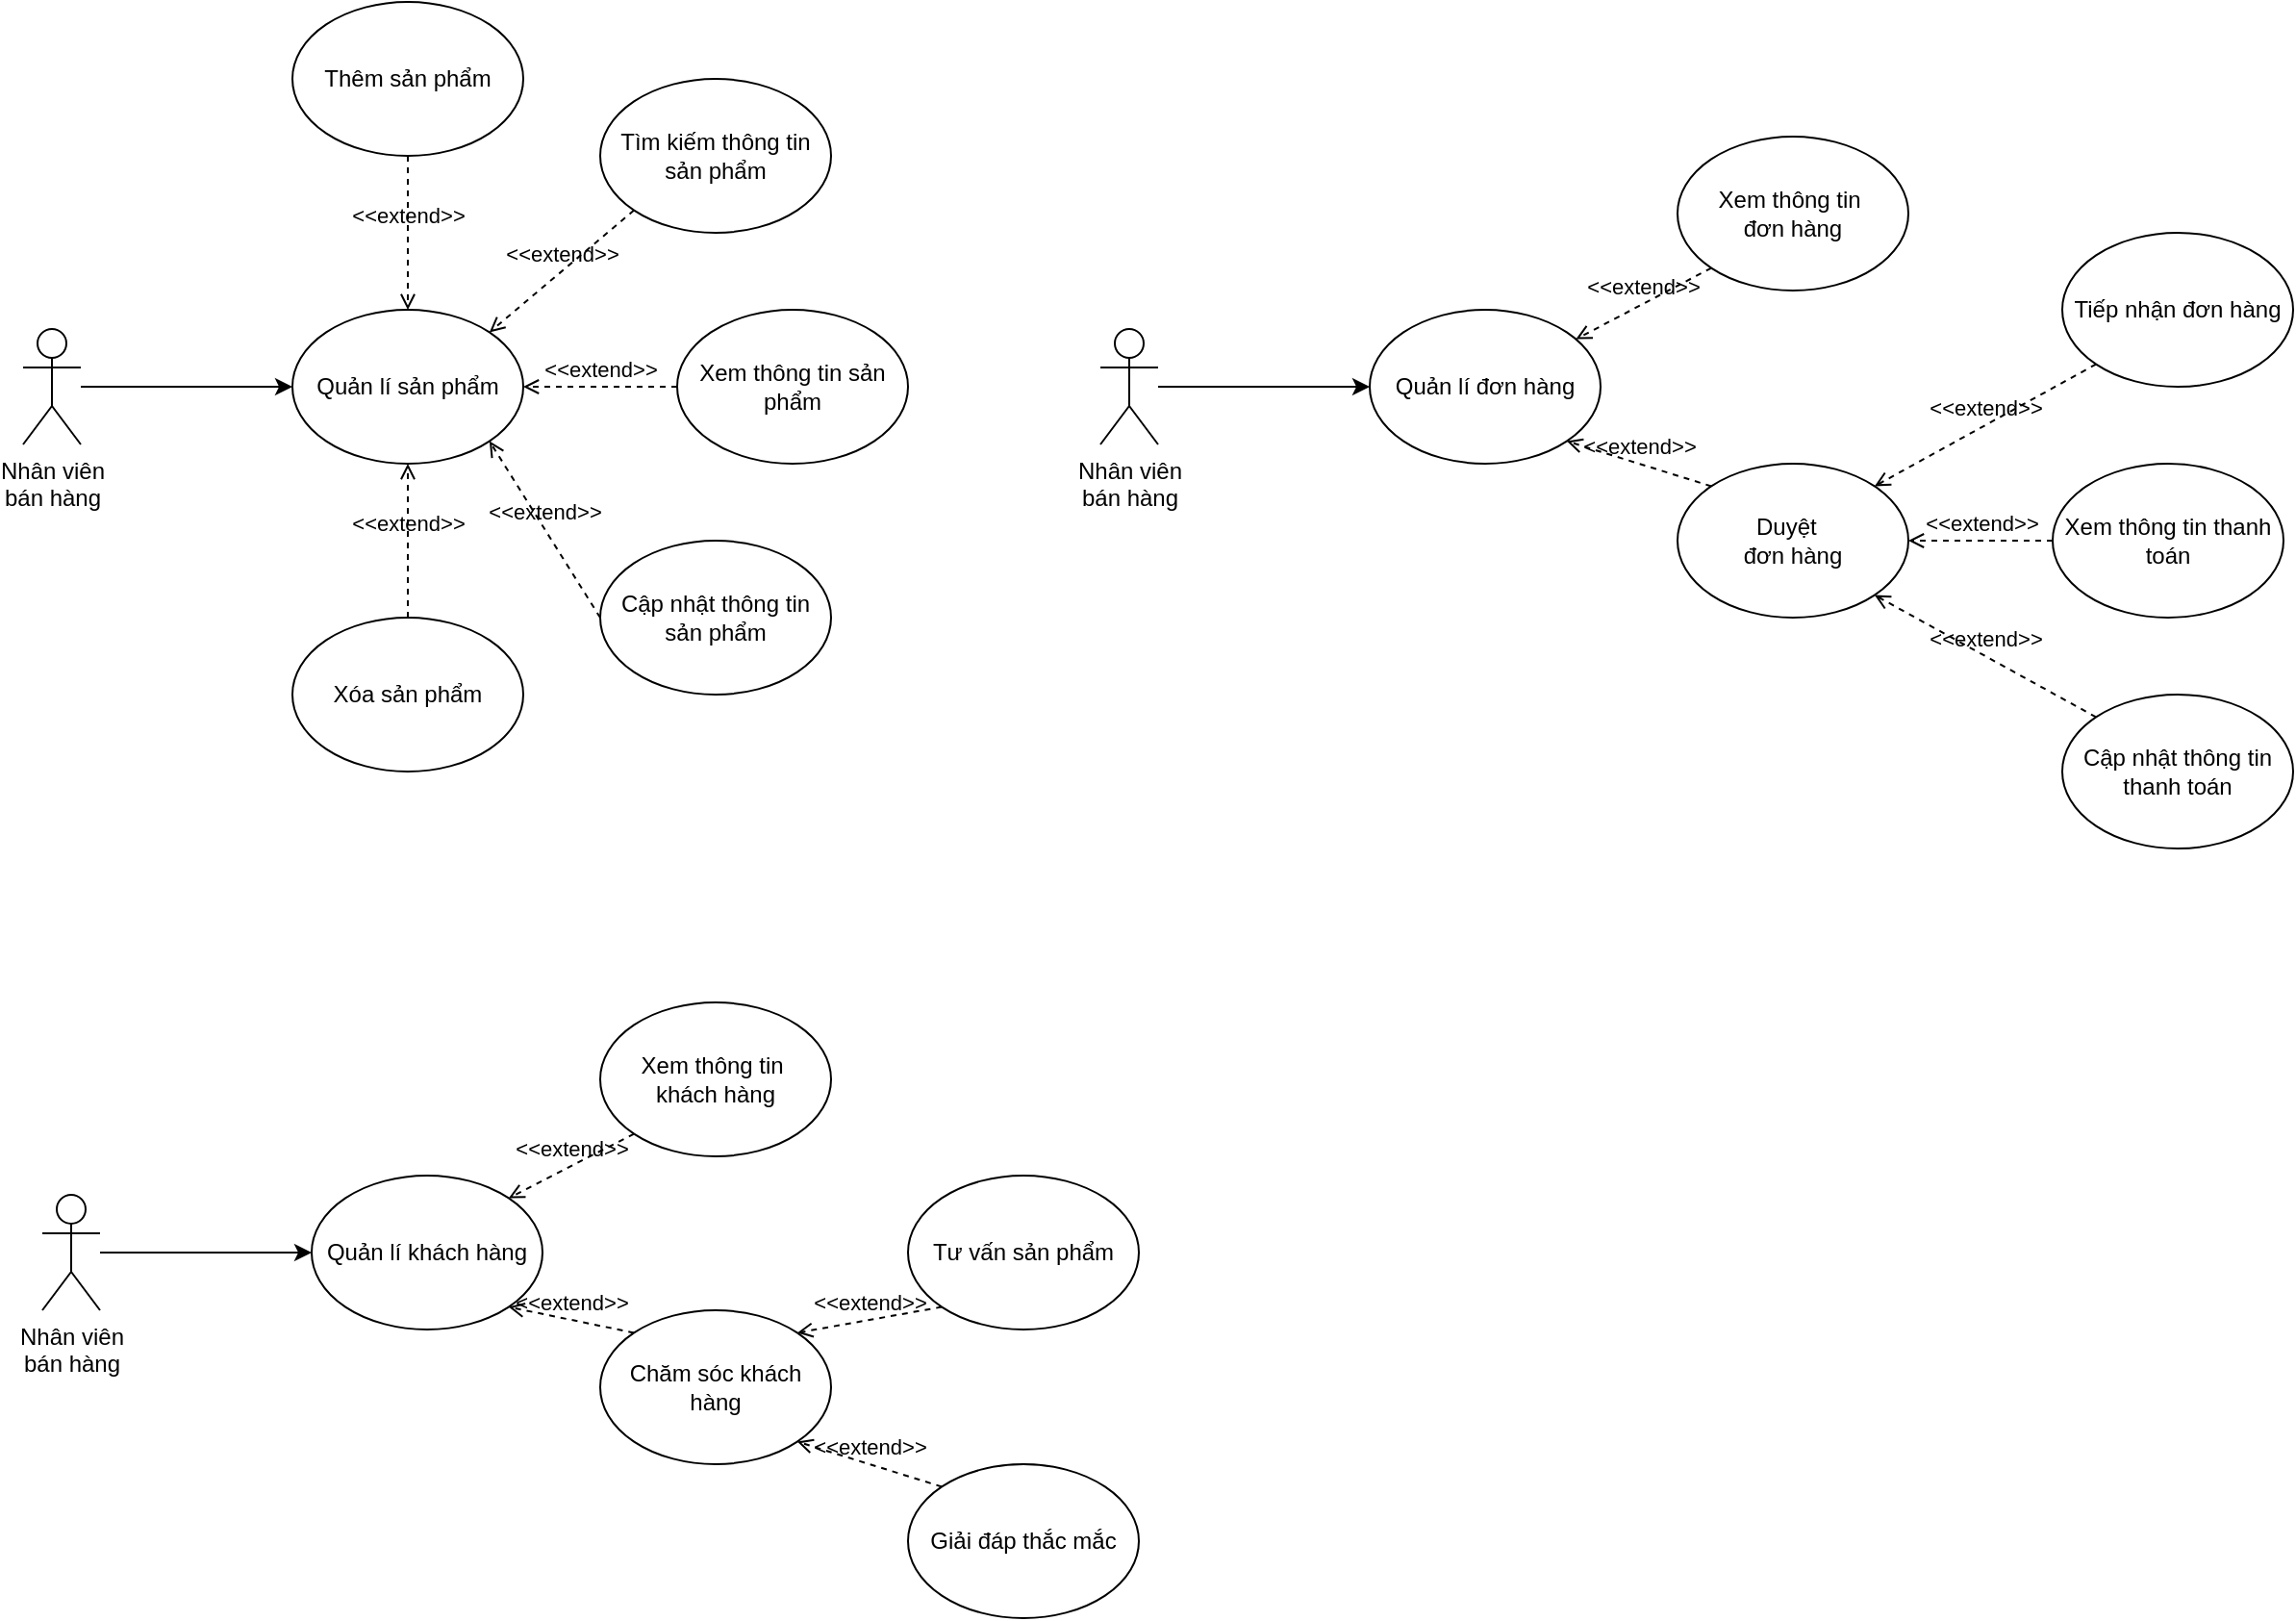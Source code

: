 <mxfile version="25.0.3">
  <diagram name="Page-1" id="YWrMl2HOsH3CLGb1ybmI">
    <mxGraphModel dx="1185" dy="1285" grid="1" gridSize="10" guides="1" tooltips="1" connect="1" arrows="1" fold="1" page="1" pageScale="1" pageWidth="850" pageHeight="1100" math="0" shadow="0">
      <root>
        <mxCell id="0" />
        <mxCell id="1" parent="0" />
        <mxCell id="ybxK3nhDi52jIhjer_VF-2" value="Quản lí sản phẩm" style="ellipse;whiteSpace=wrap;html=1;" vertex="1" parent="1">
          <mxGeometry x="240" y="360" width="120" height="80" as="geometry" />
        </mxCell>
        <mxCell id="ybxK3nhDi52jIhjer_VF-7" style="edgeStyle=orthogonalEdgeStyle;rounded=0;orthogonalLoop=1;jettySize=auto;html=1;entryX=0;entryY=0.5;entryDx=0;entryDy=0;" edge="1" parent="1" source="ybxK3nhDi52jIhjer_VF-4" target="ybxK3nhDi52jIhjer_VF-2">
          <mxGeometry relative="1" as="geometry" />
        </mxCell>
        <mxCell id="ybxK3nhDi52jIhjer_VF-4" value="Nhân viên&lt;div&gt;bán hàng&lt;/div&gt;" style="shape=umlActor;verticalLabelPosition=bottom;verticalAlign=top;html=1;outlineConnect=0;" vertex="1" parent="1">
          <mxGeometry x="100" y="370" width="30" height="60" as="geometry" />
        </mxCell>
        <mxCell id="ybxK3nhDi52jIhjer_VF-8" value="Thêm sản phẩm" style="ellipse;whiteSpace=wrap;html=1;" vertex="1" parent="1">
          <mxGeometry x="240" y="200" width="120" height="80" as="geometry" />
        </mxCell>
        <mxCell id="ybxK3nhDi52jIhjer_VF-9" value="Tìm kiếm thông tin sản phẩm" style="ellipse;whiteSpace=wrap;html=1;" vertex="1" parent="1">
          <mxGeometry x="400" y="240" width="120" height="80" as="geometry" />
        </mxCell>
        <mxCell id="ybxK3nhDi52jIhjer_VF-10" value="Cập nhật thông tin sản phẩm" style="ellipse;whiteSpace=wrap;html=1;" vertex="1" parent="1">
          <mxGeometry x="400" y="480" width="120" height="80" as="geometry" />
        </mxCell>
        <mxCell id="ybxK3nhDi52jIhjer_VF-11" value="Xem thông tin sản phẩm" style="ellipse;whiteSpace=wrap;html=1;" vertex="1" parent="1">
          <mxGeometry x="440" y="360" width="120" height="80" as="geometry" />
        </mxCell>
        <mxCell id="ybxK3nhDi52jIhjer_VF-12" value="Xóa sản phẩm" style="ellipse;whiteSpace=wrap;html=1;" vertex="1" parent="1">
          <mxGeometry x="240" y="520" width="120" height="80" as="geometry" />
        </mxCell>
        <mxCell id="ybxK3nhDi52jIhjer_VF-13" value="&amp;lt;&amp;lt;extend&amp;gt;&amp;gt;" style="html=1;verticalAlign=bottom;labelBackgroundColor=none;endArrow=open;endFill=0;dashed=1;rounded=0;exitX=0.5;exitY=1;exitDx=0;exitDy=0;" edge="1" parent="1" source="ybxK3nhDi52jIhjer_VF-8" target="ybxK3nhDi52jIhjer_VF-2">
          <mxGeometry width="160" relative="1" as="geometry">
            <mxPoint x="290" y="400" as="sourcePoint" />
            <mxPoint x="450" y="400" as="targetPoint" />
          </mxGeometry>
        </mxCell>
        <mxCell id="ybxK3nhDi52jIhjer_VF-14" value="&amp;lt;&amp;lt;extend&amp;gt;&amp;gt;" style="html=1;verticalAlign=bottom;labelBackgroundColor=none;endArrow=open;endFill=0;dashed=1;rounded=0;exitX=0.5;exitY=0;exitDx=0;exitDy=0;entryX=0.5;entryY=1;entryDx=0;entryDy=0;" edge="1" parent="1" source="ybxK3nhDi52jIhjer_VF-12" target="ybxK3nhDi52jIhjer_VF-2">
          <mxGeometry width="160" relative="1" as="geometry">
            <mxPoint x="310" y="290" as="sourcePoint" />
            <mxPoint x="310" y="370" as="targetPoint" />
          </mxGeometry>
        </mxCell>
        <mxCell id="ybxK3nhDi52jIhjer_VF-15" value="&amp;lt;&amp;lt;extend&amp;gt;&amp;gt;" style="html=1;verticalAlign=bottom;labelBackgroundColor=none;endArrow=open;endFill=0;dashed=1;rounded=0;exitX=0;exitY=1;exitDx=0;exitDy=0;entryX=1;entryY=0;entryDx=0;entryDy=0;" edge="1" parent="1" source="ybxK3nhDi52jIhjer_VF-9" target="ybxK3nhDi52jIhjer_VF-2">
          <mxGeometry width="160" relative="1" as="geometry">
            <mxPoint x="310" y="290" as="sourcePoint" />
            <mxPoint x="310" y="370" as="targetPoint" />
          </mxGeometry>
        </mxCell>
        <mxCell id="ybxK3nhDi52jIhjer_VF-16" value="&amp;lt;&amp;lt;extend&amp;gt;&amp;gt;" style="html=1;verticalAlign=bottom;labelBackgroundColor=none;endArrow=open;endFill=0;dashed=1;rounded=0;exitX=0;exitY=0.5;exitDx=0;exitDy=0;entryX=1;entryY=1;entryDx=0;entryDy=0;" edge="1" parent="1" source="ybxK3nhDi52jIhjer_VF-10" target="ybxK3nhDi52jIhjer_VF-2">
          <mxGeometry width="160" relative="1" as="geometry">
            <mxPoint x="428" y="318" as="sourcePoint" />
            <mxPoint x="352" y="382" as="targetPoint" />
          </mxGeometry>
        </mxCell>
        <mxCell id="ybxK3nhDi52jIhjer_VF-17" value="&amp;lt;&amp;lt;extend&amp;gt;&amp;gt;" style="html=1;verticalAlign=bottom;labelBackgroundColor=none;endArrow=open;endFill=0;dashed=1;rounded=0;exitX=0;exitY=0.5;exitDx=0;exitDy=0;entryX=1;entryY=0.5;entryDx=0;entryDy=0;" edge="1" parent="1" source="ybxK3nhDi52jIhjer_VF-11" target="ybxK3nhDi52jIhjer_VF-2">
          <mxGeometry width="160" relative="1" as="geometry">
            <mxPoint x="428" y="318" as="sourcePoint" />
            <mxPoint x="352" y="382" as="targetPoint" />
          </mxGeometry>
        </mxCell>
        <mxCell id="ybxK3nhDi52jIhjer_VF-18" value="Quản lí khách hàng" style="ellipse;whiteSpace=wrap;html=1;" vertex="1" parent="1">
          <mxGeometry x="250" y="810" width="120" height="80" as="geometry" />
        </mxCell>
        <mxCell id="ybxK3nhDi52jIhjer_VF-19" style="edgeStyle=orthogonalEdgeStyle;rounded=0;orthogonalLoop=1;jettySize=auto;html=1;entryX=0;entryY=0.5;entryDx=0;entryDy=0;" edge="1" parent="1" source="ybxK3nhDi52jIhjer_VF-20" target="ybxK3nhDi52jIhjer_VF-18">
          <mxGeometry relative="1" as="geometry" />
        </mxCell>
        <mxCell id="ybxK3nhDi52jIhjer_VF-20" value="Nhân viên&lt;div&gt;bán hàng&lt;/div&gt;" style="shape=umlActor;verticalLabelPosition=bottom;verticalAlign=top;html=1;outlineConnect=0;" vertex="1" parent="1">
          <mxGeometry x="110" y="820" width="30" height="60" as="geometry" />
        </mxCell>
        <mxCell id="ybxK3nhDi52jIhjer_VF-22" value="Xem thông tin&amp;nbsp;&lt;div&gt;khách hàng&lt;/div&gt;" style="ellipse;whiteSpace=wrap;html=1;" vertex="1" parent="1">
          <mxGeometry x="400" y="720" width="120" height="80" as="geometry" />
        </mxCell>
        <mxCell id="ybxK3nhDi52jIhjer_VF-24" value="Chăm sóc khách hàng" style="ellipse;whiteSpace=wrap;html=1;" vertex="1" parent="1">
          <mxGeometry x="400" y="880" width="120" height="80" as="geometry" />
        </mxCell>
        <mxCell id="ybxK3nhDi52jIhjer_VF-28" value="&amp;lt;&amp;lt;extend&amp;gt;&amp;gt;" style="html=1;verticalAlign=bottom;labelBackgroundColor=none;endArrow=open;endFill=0;dashed=1;rounded=0;exitX=0;exitY=1;exitDx=0;exitDy=0;entryX=1;entryY=0;entryDx=0;entryDy=0;" edge="1" parent="1" source="ybxK3nhDi52jIhjer_VF-22" target="ybxK3nhDi52jIhjer_VF-18">
          <mxGeometry width="160" relative="1" as="geometry">
            <mxPoint x="320" y="740" as="sourcePoint" />
            <mxPoint x="320" y="820" as="targetPoint" />
          </mxGeometry>
        </mxCell>
        <mxCell id="ybxK3nhDi52jIhjer_VF-30" value="&amp;lt;&amp;lt;extend&amp;gt;&amp;gt;" style="html=1;verticalAlign=bottom;labelBackgroundColor=none;endArrow=open;endFill=0;dashed=1;rounded=0;exitX=0;exitY=0;exitDx=0;exitDy=0;entryX=1;entryY=1;entryDx=0;entryDy=0;" edge="1" parent="1" source="ybxK3nhDi52jIhjer_VF-24" target="ybxK3nhDi52jIhjer_VF-18">
          <mxGeometry width="160" relative="1" as="geometry">
            <mxPoint x="438" y="768" as="sourcePoint" />
            <mxPoint x="362" y="832" as="targetPoint" />
          </mxGeometry>
        </mxCell>
        <mxCell id="ybxK3nhDi52jIhjer_VF-33" value="Tư vấn sản phẩm" style="ellipse;whiteSpace=wrap;html=1;" vertex="1" parent="1">
          <mxGeometry x="560" y="810" width="120" height="80" as="geometry" />
        </mxCell>
        <mxCell id="ybxK3nhDi52jIhjer_VF-34" value="Giải đáp thắc mắc" style="ellipse;whiteSpace=wrap;html=1;" vertex="1" parent="1">
          <mxGeometry x="560" y="960" width="120" height="80" as="geometry" />
        </mxCell>
        <mxCell id="ybxK3nhDi52jIhjer_VF-36" value="&amp;lt;&amp;lt;extend&amp;gt;&amp;gt;" style="html=1;verticalAlign=bottom;labelBackgroundColor=none;endArrow=open;endFill=0;dashed=1;rounded=0;exitX=0;exitY=1;exitDx=0;exitDy=0;entryX=1;entryY=0;entryDx=0;entryDy=0;" edge="1" parent="1" source="ybxK3nhDi52jIhjer_VF-33" target="ybxK3nhDi52jIhjer_VF-24">
          <mxGeometry width="160" relative="1" as="geometry">
            <mxPoint x="428" y="902" as="sourcePoint" />
            <mxPoint x="362" y="888" as="targetPoint" />
          </mxGeometry>
        </mxCell>
        <mxCell id="ybxK3nhDi52jIhjer_VF-37" value="&amp;lt;&amp;lt;extend&amp;gt;&amp;gt;" style="html=1;verticalAlign=bottom;labelBackgroundColor=none;endArrow=open;endFill=0;dashed=1;rounded=0;exitX=0;exitY=0;exitDx=0;exitDy=0;entryX=1;entryY=1;entryDx=0;entryDy=0;" edge="1" parent="1" source="ybxK3nhDi52jIhjer_VF-34" target="ybxK3nhDi52jIhjer_VF-24">
          <mxGeometry width="160" relative="1" as="geometry">
            <mxPoint x="570" y="860" as="sourcePoint" />
            <mxPoint x="512" y="902" as="targetPoint" />
          </mxGeometry>
        </mxCell>
        <mxCell id="ybxK3nhDi52jIhjer_VF-38" value="Quản lí đơn hàng" style="ellipse;whiteSpace=wrap;html=1;" vertex="1" parent="1">
          <mxGeometry x="800" y="360" width="120" height="80" as="geometry" />
        </mxCell>
        <mxCell id="ybxK3nhDi52jIhjer_VF-39" style="edgeStyle=orthogonalEdgeStyle;rounded=0;orthogonalLoop=1;jettySize=auto;html=1;entryX=0;entryY=0.5;entryDx=0;entryDy=0;" edge="1" parent="1" source="ybxK3nhDi52jIhjer_VF-40" target="ybxK3nhDi52jIhjer_VF-38">
          <mxGeometry relative="1" as="geometry" />
        </mxCell>
        <mxCell id="ybxK3nhDi52jIhjer_VF-40" value="Nhân viên&lt;div&gt;bán hàng&lt;/div&gt;" style="shape=umlActor;verticalLabelPosition=bottom;verticalAlign=top;html=1;outlineConnect=0;" vertex="1" parent="1">
          <mxGeometry x="660" y="370" width="30" height="60" as="geometry" />
        </mxCell>
        <mxCell id="ybxK3nhDi52jIhjer_VF-41" value="Xem thông tin&amp;nbsp;&lt;div&gt;đơn hàng&lt;/div&gt;" style="ellipse;whiteSpace=wrap;html=1;" vertex="1" parent="1">
          <mxGeometry x="960" y="270" width="120" height="80" as="geometry" />
        </mxCell>
        <mxCell id="ybxK3nhDi52jIhjer_VF-42" value="Duyệt&amp;nbsp;&amp;nbsp;&lt;div&gt;đơn hàng&lt;/div&gt;" style="ellipse;whiteSpace=wrap;html=1;" vertex="1" parent="1">
          <mxGeometry x="960" y="440" width="120" height="80" as="geometry" />
        </mxCell>
        <mxCell id="ybxK3nhDi52jIhjer_VF-46" value="&amp;lt;&amp;lt;extend&amp;gt;&amp;gt;" style="html=1;verticalAlign=bottom;labelBackgroundColor=none;endArrow=open;endFill=0;dashed=1;rounded=0;exitX=0;exitY=1;exitDx=0;exitDy=0;" edge="1" parent="1" source="ybxK3nhDi52jIhjer_VF-41" target="ybxK3nhDi52jIhjer_VF-38">
          <mxGeometry width="160" relative="1" as="geometry">
            <mxPoint x="850" y="400" as="sourcePoint" />
            <mxPoint x="1010" y="400" as="targetPoint" />
          </mxGeometry>
        </mxCell>
        <mxCell id="ybxK3nhDi52jIhjer_VF-48" value="&amp;lt;&amp;lt;extend&amp;gt;&amp;gt;" style="html=1;verticalAlign=bottom;labelBackgroundColor=none;endArrow=open;endFill=0;dashed=1;rounded=0;exitX=0;exitY=0;exitDx=0;exitDy=0;entryX=1;entryY=1;entryDx=0;entryDy=0;" edge="1" parent="1" source="ybxK3nhDi52jIhjer_VF-42" target="ybxK3nhDi52jIhjer_VF-38">
          <mxGeometry width="160" relative="1" as="geometry">
            <mxPoint x="870" y="290" as="sourcePoint" />
            <mxPoint x="870" y="370" as="targetPoint" />
          </mxGeometry>
        </mxCell>
        <mxCell id="ybxK3nhDi52jIhjer_VF-51" value="Tiếp nhận đơn hàng" style="ellipse;whiteSpace=wrap;html=1;" vertex="1" parent="1">
          <mxGeometry x="1160" y="320" width="120" height="80" as="geometry" />
        </mxCell>
        <mxCell id="ybxK3nhDi52jIhjer_VF-52" value="Xem thông tin thanh toán" style="ellipse;whiteSpace=wrap;html=1;" vertex="1" parent="1">
          <mxGeometry x="1155" y="440" width="120" height="80" as="geometry" />
        </mxCell>
        <mxCell id="ybxK3nhDi52jIhjer_VF-53" value="Cập nhật thông tin thanh toán" style="ellipse;whiteSpace=wrap;html=1;" vertex="1" parent="1">
          <mxGeometry x="1160" y="560" width="120" height="80" as="geometry" />
        </mxCell>
        <mxCell id="ybxK3nhDi52jIhjer_VF-54" value="&amp;lt;&amp;lt;extend&amp;gt;&amp;gt;" style="html=1;verticalAlign=bottom;labelBackgroundColor=none;endArrow=open;endFill=0;dashed=1;rounded=0;exitX=0;exitY=1;exitDx=0;exitDy=0;entryX=1;entryY=0;entryDx=0;entryDy=0;" edge="1" parent="1" source="ybxK3nhDi52jIhjer_VF-51" target="ybxK3nhDi52jIhjer_VF-42">
          <mxGeometry width="160" relative="1" as="geometry">
            <mxPoint x="988" y="462" as="sourcePoint" />
            <mxPoint x="912" y="438" as="targetPoint" />
          </mxGeometry>
        </mxCell>
        <mxCell id="ybxK3nhDi52jIhjer_VF-55" value="&amp;lt;&amp;lt;extend&amp;gt;&amp;gt;" style="html=1;verticalAlign=bottom;labelBackgroundColor=none;endArrow=open;endFill=0;dashed=1;rounded=0;exitX=0;exitY=0.5;exitDx=0;exitDy=0;entryX=1;entryY=0.5;entryDx=0;entryDy=0;" edge="1" parent="1" source="ybxK3nhDi52jIhjer_VF-52" target="ybxK3nhDi52jIhjer_VF-42">
          <mxGeometry width="160" relative="1" as="geometry">
            <mxPoint x="1188" y="398" as="sourcePoint" />
            <mxPoint x="1072" y="462" as="targetPoint" />
          </mxGeometry>
        </mxCell>
        <mxCell id="ybxK3nhDi52jIhjer_VF-56" value="&amp;lt;&amp;lt;extend&amp;gt;&amp;gt;" style="html=1;verticalAlign=bottom;labelBackgroundColor=none;endArrow=open;endFill=0;dashed=1;rounded=0;exitX=0;exitY=0;exitDx=0;exitDy=0;entryX=1;entryY=1;entryDx=0;entryDy=0;" edge="1" parent="1" source="ybxK3nhDi52jIhjer_VF-53" target="ybxK3nhDi52jIhjer_VF-42">
          <mxGeometry width="160" relative="1" as="geometry">
            <mxPoint x="1165" y="490" as="sourcePoint" />
            <mxPoint x="1090" y="490" as="targetPoint" />
          </mxGeometry>
        </mxCell>
      </root>
    </mxGraphModel>
  </diagram>
</mxfile>
